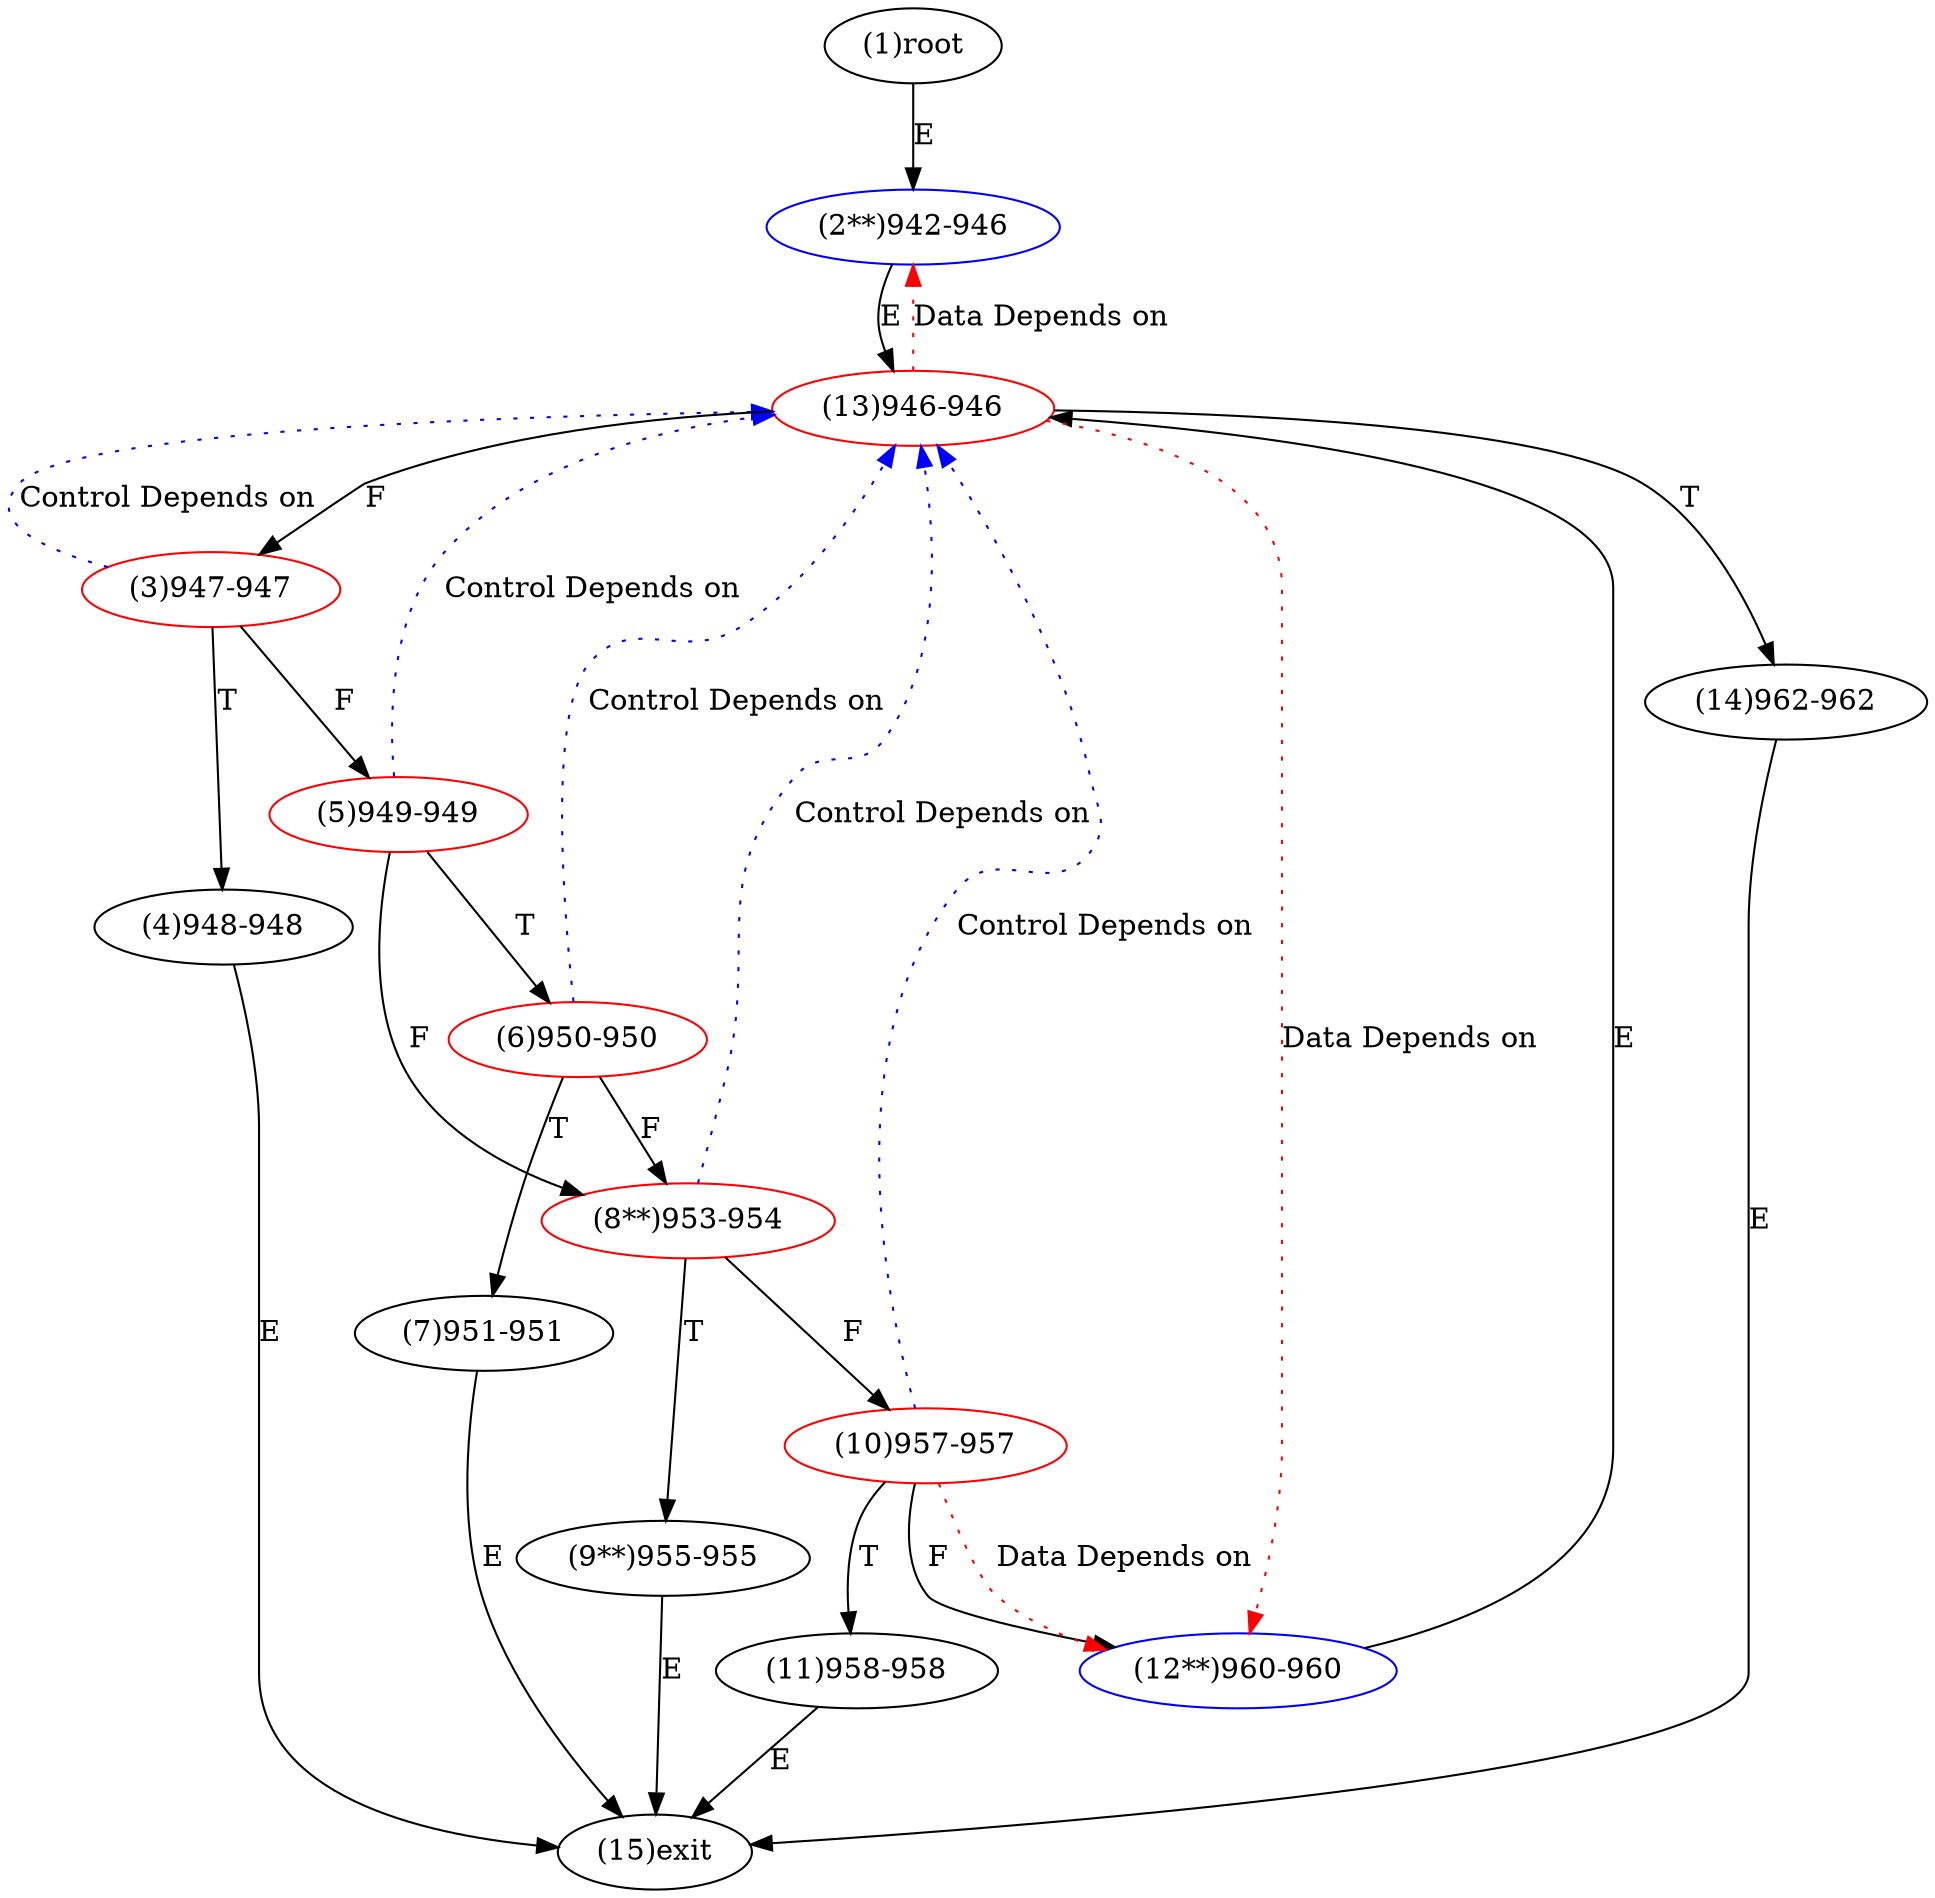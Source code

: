 digraph "" { 
1[ label="(1)root"];
2[ label="(2**)942-946",color=blue];
3[ label="(3)947-947",color=red];
4[ label="(4)948-948"];
5[ label="(5)949-949",color=red];
6[ label="(6)950-950",color=red];
7[ label="(7)951-951"];
8[ label="(8**)953-954",color=red];
9[ label="(9**)955-955"];
10[ label="(10)957-957",color=red];
11[ label="(11)958-958"];
12[ label="(12**)960-960",color=blue];
13[ label="(13)946-946",color=red];
14[ label="(14)962-962"];
15[ label="(15)exit"];
1->2[ label="E"];
2->13[ label="E"];
3->5[ label="F"];
3->4[ label="T"];
4->15[ label="E"];
5->8[ label="F"];
5->6[ label="T"];
6->8[ label="F"];
6->7[ label="T"];
7->15[ label="E"];
8->10[ label="F"];
8->9[ label="T"];
9->15[ label="E"];
10->12[ label="F"];
10->11[ label="T"];
11->15[ label="E"];
12->13[ label="E"];
13->3[ label="F"];
13->14[ label="T"];
14->15[ label="E"];
3->13[ color="blue" label="Control Depends on" style = dotted ];
5->13[ color="blue" label="Control Depends on" style = dotted ];
6->13[ color="blue" label="Control Depends on" style = dotted ];
8->13[ color="blue" label="Control Depends on" style = dotted ];
10->12[ color="red" label="Data Depends on" style = dotted ];
10->13[ color="blue" label="Control Depends on" style = dotted ];
13->12[ color="red" label="Data Depends on" style = dotted ];
13->2[ color="red" label="Data Depends on" style = dotted ];
}